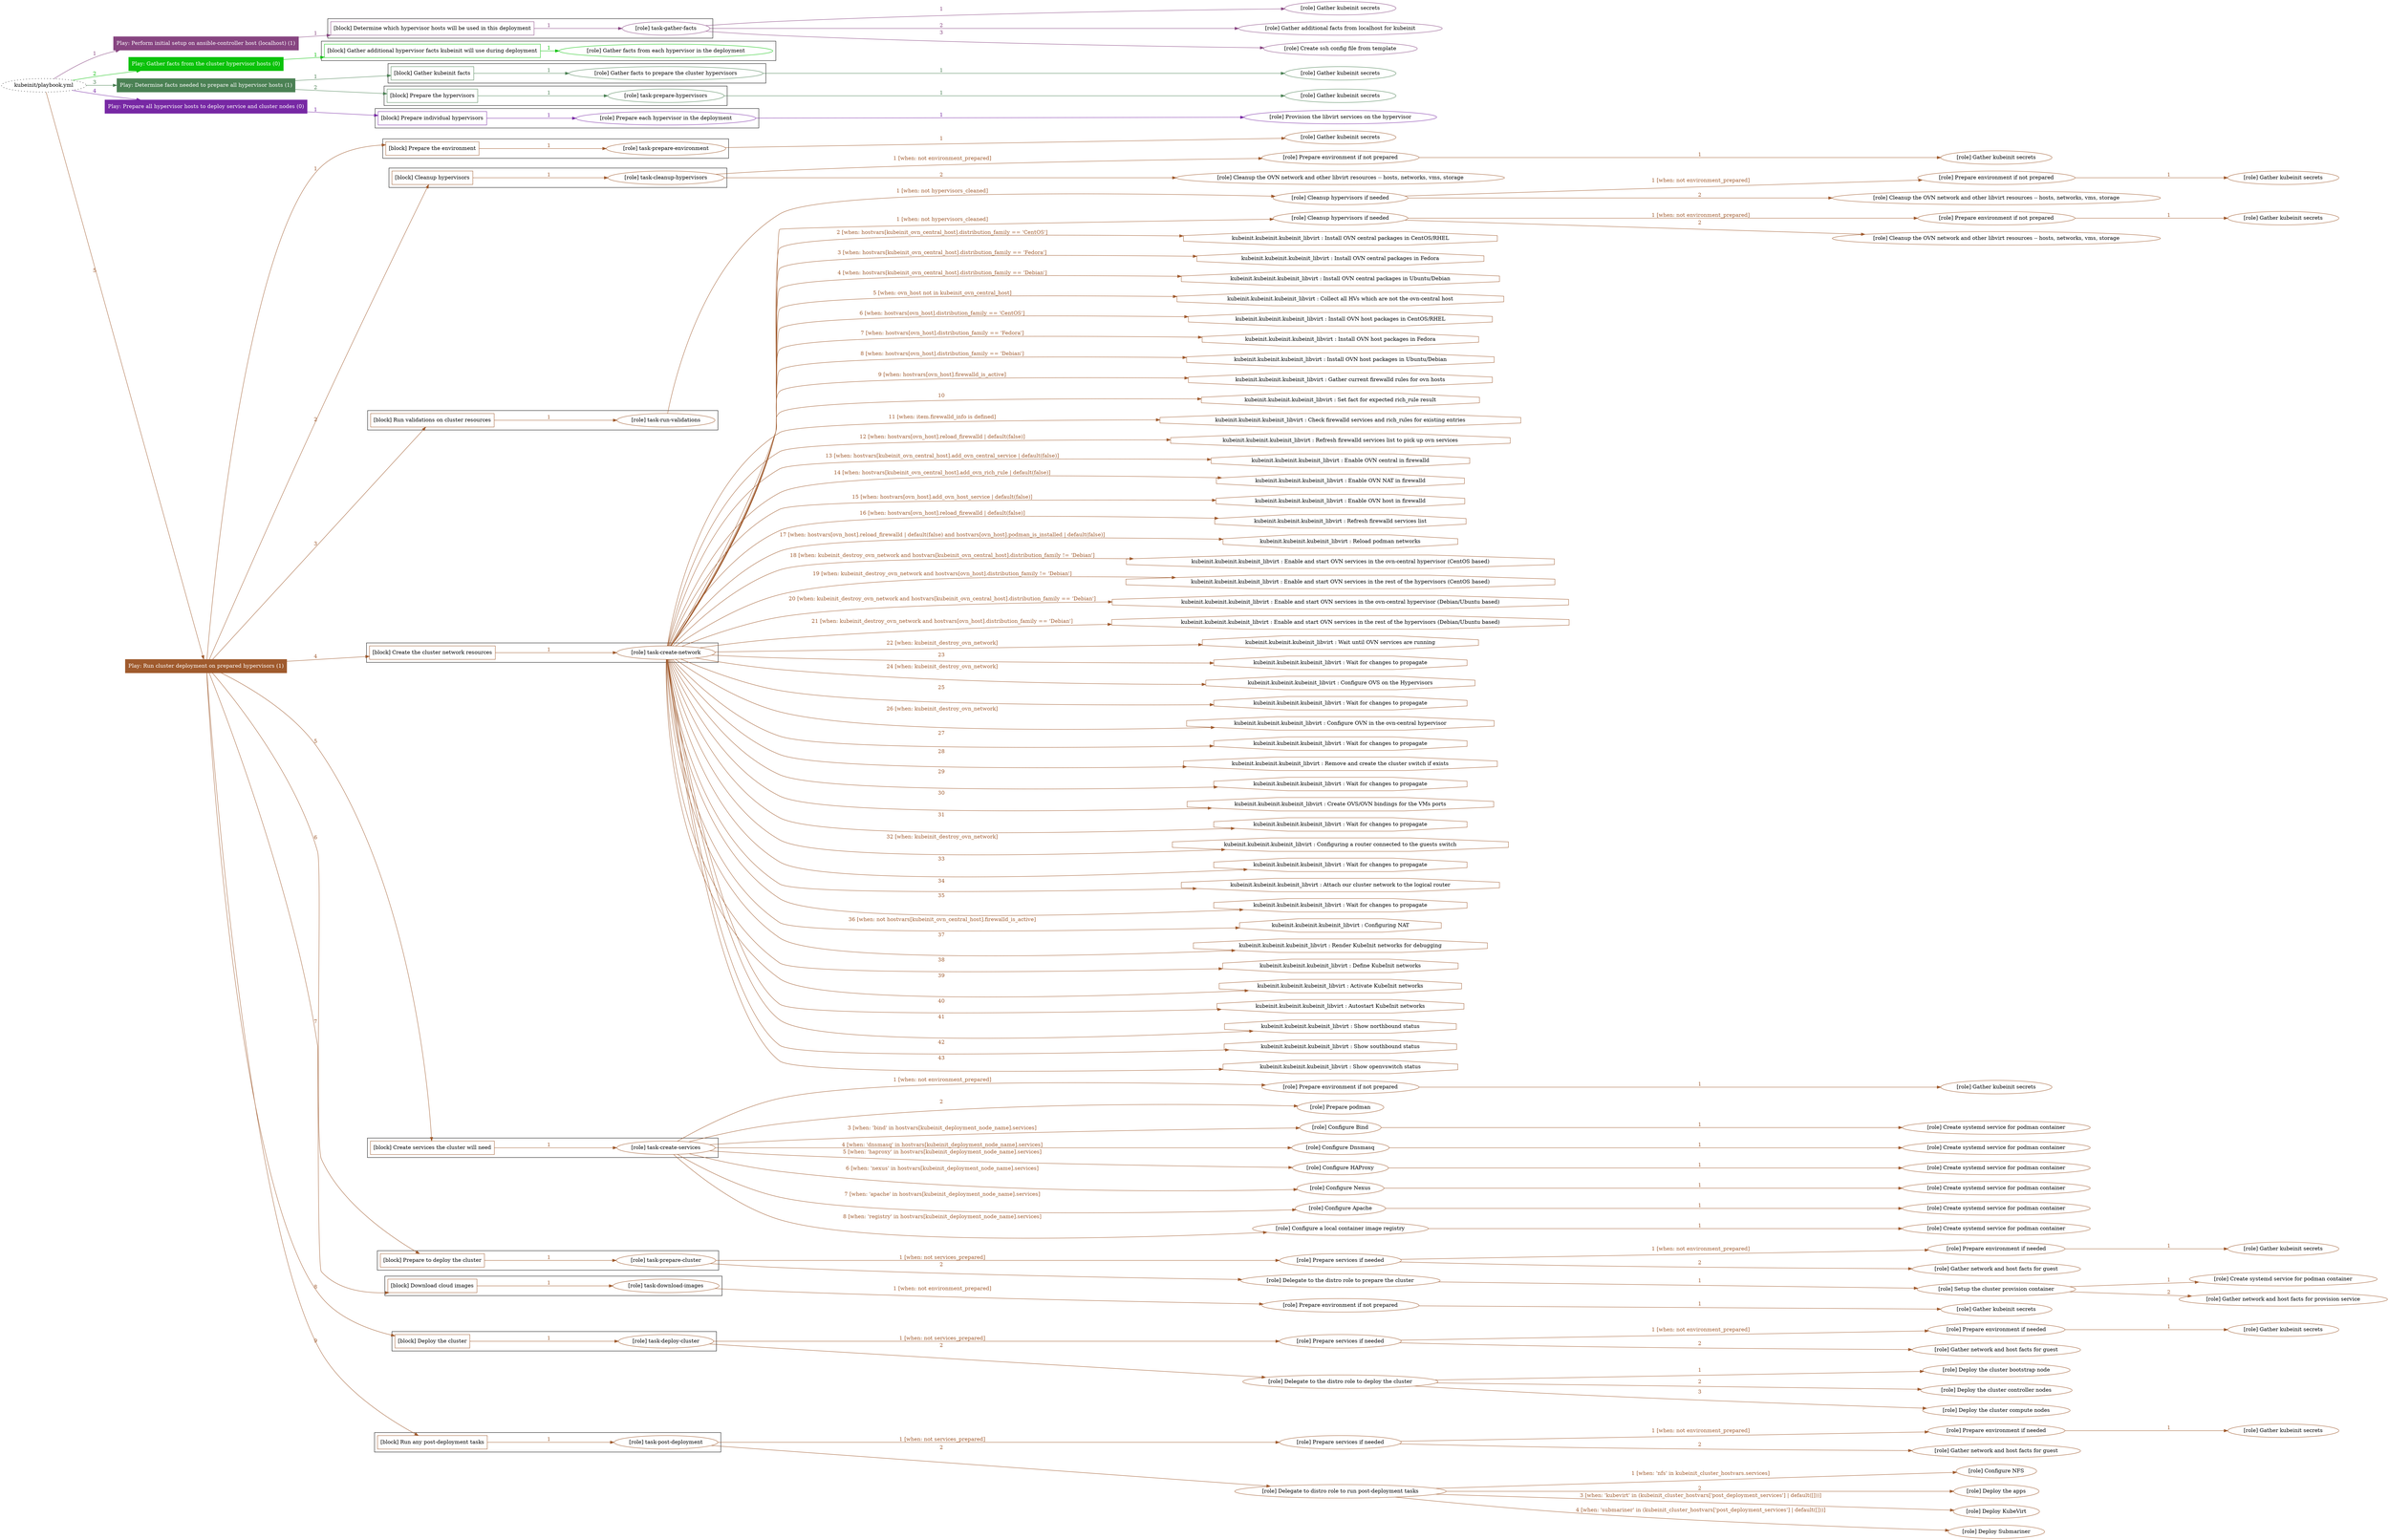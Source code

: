 digraph {
	graph [concentrate=true ordering=in rankdir=LR ratio=fill]
	edge [esep=5 sep=10]
	"kubeinit/playbook.yml" [URL="/home/runner/work/kubeinit/kubeinit/kubeinit/playbook.yml" id=playbook_349cdc1e style=dotted]
	play_c4e5a930 [label="Play: Perform initial setup on ansible-controller host (localhost) (1)" URL="/home/runner/work/kubeinit/kubeinit/kubeinit/playbook.yml" color="#874581" fontcolor="#ffffff" id=play_c4e5a930 shape=box style=filled tooltip=localhost]
	"kubeinit/playbook.yml" -> play_c4e5a930 [label="1 " color="#874581" fontcolor="#874581" id=edge_8c760c82 labeltooltip="1 " tooltip="1 "]
	subgraph "Gather kubeinit secrets" {
		role_6ffd109f [label="[role] Gather kubeinit secrets" URL="/home/runner/.ansible/collections/ansible_collections/kubeinit/kubeinit/roles/kubeinit_prepare/tasks/build_hypervisors_group.yml" color="#874581" id=role_6ffd109f tooltip="Gather kubeinit secrets"]
	}
	subgraph "Gather additional facts from localhost for kubeinit" {
		role_1b586d17 [label="[role] Gather additional facts from localhost for kubeinit" URL="/home/runner/.ansible/collections/ansible_collections/kubeinit/kubeinit/roles/kubeinit_prepare/tasks/build_hypervisors_group.yml" color="#874581" id=role_1b586d17 tooltip="Gather additional facts from localhost for kubeinit"]
	}
	subgraph "Create ssh config file from template" {
		role_614eb183 [label="[role] Create ssh config file from template" URL="/home/runner/.ansible/collections/ansible_collections/kubeinit/kubeinit/roles/kubeinit_prepare/tasks/build_hypervisors_group.yml" color="#874581" id=role_614eb183 tooltip="Create ssh config file from template"]
	}
	subgraph "task-gather-facts" {
		role_befd3e5c [label="[role] task-gather-facts" URL="/home/runner/work/kubeinit/kubeinit/kubeinit/playbook.yml" color="#874581" id=role_befd3e5c tooltip="task-gather-facts"]
		role_befd3e5c -> role_6ffd109f [label="1 " color="#874581" fontcolor="#874581" id=edge_c19575c0 labeltooltip="1 " tooltip="1 "]
		role_befd3e5c -> role_1b586d17 [label="2 " color="#874581" fontcolor="#874581" id=edge_2f4f4f8d labeltooltip="2 " tooltip="2 "]
		role_befd3e5c -> role_614eb183 [label="3 " color="#874581" fontcolor="#874581" id=edge_95eaeefa labeltooltip="3 " tooltip="3 "]
	}
	subgraph "Play: Perform initial setup on ansible-controller host (localhost) (1)" {
		play_c4e5a930 -> block_070da9bf [label=1 color="#874581" fontcolor="#874581" id=edge_fa1a6240 labeltooltip=1 tooltip=1]
		subgraph cluster_block_070da9bf {
			block_070da9bf [label="[block] Determine which hypervisor hosts will be used in this deployment" URL="/home/runner/work/kubeinit/kubeinit/kubeinit/playbook.yml" color="#874581" id=block_070da9bf labeltooltip="Determine which hypervisor hosts will be used in this deployment" shape=box tooltip="Determine which hypervisor hosts will be used in this deployment"]
			block_070da9bf -> role_befd3e5c [label="1 " color="#874581" fontcolor="#874581" id=edge_1ef18369 labeltooltip="1 " tooltip="1 "]
		}
	}
	play_a346b7d7 [label="Play: Gather facts from the cluster hypervisor hosts (0)" URL="/home/runner/work/kubeinit/kubeinit/kubeinit/playbook.yml" color="#0bc20a" fontcolor="#ffffff" id=play_a346b7d7 shape=box style=filled tooltip="Play: Gather facts from the cluster hypervisor hosts (0)"]
	"kubeinit/playbook.yml" -> play_a346b7d7 [label="2 " color="#0bc20a" fontcolor="#0bc20a" id=edge_b453ad9a labeltooltip="2 " tooltip="2 "]
	subgraph "Gather facts from each hypervisor in the deployment" {
		role_64868a33 [label="[role] Gather facts from each hypervisor in the deployment" URL="/home/runner/work/kubeinit/kubeinit/kubeinit/playbook.yml" color="#0bc20a" id=role_64868a33 tooltip="Gather facts from each hypervisor in the deployment"]
	}
	subgraph "Play: Gather facts from the cluster hypervisor hosts (0)" {
		play_a346b7d7 -> block_89ccbccc [label=1 color="#0bc20a" fontcolor="#0bc20a" id=edge_367bfc13 labeltooltip=1 tooltip=1]
		subgraph cluster_block_89ccbccc {
			block_89ccbccc [label="[block] Gather additional hypervisor facts kubeinit will use during deployment" URL="/home/runner/work/kubeinit/kubeinit/kubeinit/playbook.yml" color="#0bc20a" id=block_89ccbccc labeltooltip="Gather additional hypervisor facts kubeinit will use during deployment" shape=box tooltip="Gather additional hypervisor facts kubeinit will use during deployment"]
			block_89ccbccc -> role_64868a33 [label="1 " color="#0bc20a" fontcolor="#0bc20a" id=edge_cea4ad67 labeltooltip="1 " tooltip="1 "]
		}
	}
	play_740b03a1 [label="Play: Determine facts needed to prepare all hypervisor hosts (1)" URL="/home/runner/work/kubeinit/kubeinit/kubeinit/playbook.yml" color="#4b8154" fontcolor="#ffffff" id=play_740b03a1 shape=box style=filled tooltip=localhost]
	"kubeinit/playbook.yml" -> play_740b03a1 [label="3 " color="#4b8154" fontcolor="#4b8154" id=edge_f05278be labeltooltip="3 " tooltip="3 "]
	subgraph "Gather kubeinit secrets" {
		role_806330af [label="[role] Gather kubeinit secrets" URL="/home/runner/.ansible/collections/ansible_collections/kubeinit/kubeinit/roles/kubeinit_prepare/tasks/gather_kubeinit_facts.yml" color="#4b8154" id=role_806330af tooltip="Gather kubeinit secrets"]
	}
	subgraph "Gather facts to prepare the cluster hypervisors" {
		role_4e2da107 [label="[role] Gather facts to prepare the cluster hypervisors" URL="/home/runner/work/kubeinit/kubeinit/kubeinit/playbook.yml" color="#4b8154" id=role_4e2da107 tooltip="Gather facts to prepare the cluster hypervisors"]
		role_4e2da107 -> role_806330af [label="1 " color="#4b8154" fontcolor="#4b8154" id=edge_564df172 labeltooltip="1 " tooltip="1 "]
	}
	subgraph "Gather kubeinit secrets" {
		role_4d09aae4 [label="[role] Gather kubeinit secrets" URL="/home/runner/.ansible/collections/ansible_collections/kubeinit/kubeinit/roles/kubeinit_prepare/tasks/gather_kubeinit_facts.yml" color="#4b8154" id=role_4d09aae4 tooltip="Gather kubeinit secrets"]
	}
	subgraph "task-prepare-hypervisors" {
		role_4e67f0c8 [label="[role] task-prepare-hypervisors" URL="/home/runner/work/kubeinit/kubeinit/kubeinit/playbook.yml" color="#4b8154" id=role_4e67f0c8 tooltip="task-prepare-hypervisors"]
		role_4e67f0c8 -> role_4d09aae4 [label="1 " color="#4b8154" fontcolor="#4b8154" id=edge_d6d1ceca labeltooltip="1 " tooltip="1 "]
	}
	subgraph "Play: Determine facts needed to prepare all hypervisor hosts (1)" {
		play_740b03a1 -> block_b0b993f7 [label=1 color="#4b8154" fontcolor="#4b8154" id=edge_278c2960 labeltooltip=1 tooltip=1]
		subgraph cluster_block_b0b993f7 {
			block_b0b993f7 [label="[block] Gather kubeinit facts" URL="/home/runner/work/kubeinit/kubeinit/kubeinit/playbook.yml" color="#4b8154" id=block_b0b993f7 labeltooltip="Gather kubeinit facts" shape=box tooltip="Gather kubeinit facts"]
			block_b0b993f7 -> role_4e2da107 [label="1 " color="#4b8154" fontcolor="#4b8154" id=edge_c2a79866 labeltooltip="1 " tooltip="1 "]
		}
		play_740b03a1 -> block_e725ba97 [label=2 color="#4b8154" fontcolor="#4b8154" id=edge_628c8902 labeltooltip=2 tooltip=2]
		subgraph cluster_block_e725ba97 {
			block_e725ba97 [label="[block] Prepare the hypervisors" URL="/home/runner/work/kubeinit/kubeinit/kubeinit/playbook.yml" color="#4b8154" id=block_e725ba97 labeltooltip="Prepare the hypervisors" shape=box tooltip="Prepare the hypervisors"]
			block_e725ba97 -> role_4e67f0c8 [label="1 " color="#4b8154" fontcolor="#4b8154" id=edge_356b3ce8 labeltooltip="1 " tooltip="1 "]
		}
	}
	play_dc415d9f [label="Play: Prepare all hypervisor hosts to deploy service and cluster nodes (0)" URL="/home/runner/work/kubeinit/kubeinit/kubeinit/playbook.yml" color="#7728a4" fontcolor="#ffffff" id=play_dc415d9f shape=box style=filled tooltip="Play: Prepare all hypervisor hosts to deploy service and cluster nodes (0)"]
	"kubeinit/playbook.yml" -> play_dc415d9f [label="4 " color="#7728a4" fontcolor="#7728a4" id=edge_cab093a7 labeltooltip="4 " tooltip="4 "]
	subgraph "Provision the libvirt services on the hypervisor" {
		role_8d278445 [label="[role] Provision the libvirt services on the hypervisor" URL="/home/runner/.ansible/collections/ansible_collections/kubeinit/kubeinit/roles/kubeinit_prepare/tasks/prepare_hypervisor.yml" color="#7728a4" id=role_8d278445 tooltip="Provision the libvirt services on the hypervisor"]
	}
	subgraph "Prepare each hypervisor in the deployment" {
		role_fb03bc23 [label="[role] Prepare each hypervisor in the deployment" URL="/home/runner/work/kubeinit/kubeinit/kubeinit/playbook.yml" color="#7728a4" id=role_fb03bc23 tooltip="Prepare each hypervisor in the deployment"]
		role_fb03bc23 -> role_8d278445 [label="1 " color="#7728a4" fontcolor="#7728a4" id=edge_80a02848 labeltooltip="1 " tooltip="1 "]
	}
	subgraph "Play: Prepare all hypervisor hosts to deploy service and cluster nodes (0)" {
		play_dc415d9f -> block_24ffec21 [label=1 color="#7728a4" fontcolor="#7728a4" id=edge_b015e93d labeltooltip=1 tooltip=1]
		subgraph cluster_block_24ffec21 {
			block_24ffec21 [label="[block] Prepare individual hypervisors" URL="/home/runner/work/kubeinit/kubeinit/kubeinit/playbook.yml" color="#7728a4" id=block_24ffec21 labeltooltip="Prepare individual hypervisors" shape=box tooltip="Prepare individual hypervisors"]
			block_24ffec21 -> role_fb03bc23 [label="1 " color="#7728a4" fontcolor="#7728a4" id=edge_d2cec8ea labeltooltip="1 " tooltip="1 "]
		}
	}
	play_69878f0c [label="Play: Run cluster deployment on prepared hypervisors (1)" URL="/home/runner/work/kubeinit/kubeinit/kubeinit/playbook.yml" color="#9f5a2d" fontcolor="#ffffff" id=play_69878f0c shape=box style=filled tooltip=localhost]
	"kubeinit/playbook.yml" -> play_69878f0c [label="5 " color="#9f5a2d" fontcolor="#9f5a2d" id=edge_411c5f71 labeltooltip="5 " tooltip="5 "]
	subgraph "Gather kubeinit secrets" {
		role_342ca2f0 [label="[role] Gather kubeinit secrets" URL="/home/runner/.ansible/collections/ansible_collections/kubeinit/kubeinit/roles/kubeinit_prepare/tasks/gather_kubeinit_facts.yml" color="#9f5a2d" id=role_342ca2f0 tooltip="Gather kubeinit secrets"]
	}
	subgraph "task-prepare-environment" {
		role_c6675248 [label="[role] task-prepare-environment" URL="/home/runner/work/kubeinit/kubeinit/kubeinit/playbook.yml" color="#9f5a2d" id=role_c6675248 tooltip="task-prepare-environment"]
		role_c6675248 -> role_342ca2f0 [label="1 " color="#9f5a2d" fontcolor="#9f5a2d" id=edge_5c18a5cb labeltooltip="1 " tooltip="1 "]
	}
	subgraph "Gather kubeinit secrets" {
		role_acf4cc54 [label="[role] Gather kubeinit secrets" URL="/home/runner/.ansible/collections/ansible_collections/kubeinit/kubeinit/roles/kubeinit_prepare/tasks/gather_kubeinit_facts.yml" color="#9f5a2d" id=role_acf4cc54 tooltip="Gather kubeinit secrets"]
	}
	subgraph "Prepare environment if not prepared" {
		role_c696dcc6 [label="[role] Prepare environment if not prepared" URL="/home/runner/.ansible/collections/ansible_collections/kubeinit/kubeinit/roles/kubeinit_prepare/tasks/cleanup_hypervisors.yml" color="#9f5a2d" id=role_c696dcc6 tooltip="Prepare environment if not prepared"]
		role_c696dcc6 -> role_acf4cc54 [label="1 " color="#9f5a2d" fontcolor="#9f5a2d" id=edge_00817d45 labeltooltip="1 " tooltip="1 "]
	}
	subgraph "Cleanup the OVN network and other libvirt resources -- hosts, networks, vms, storage" {
		role_9e40c355 [label="[role] Cleanup the OVN network and other libvirt resources -- hosts, networks, vms, storage" URL="/home/runner/.ansible/collections/ansible_collections/kubeinit/kubeinit/roles/kubeinit_prepare/tasks/cleanup_hypervisors.yml" color="#9f5a2d" id=role_9e40c355 tooltip="Cleanup the OVN network and other libvirt resources -- hosts, networks, vms, storage"]
	}
	subgraph "task-cleanup-hypervisors" {
		role_c5159c68 [label="[role] task-cleanup-hypervisors" URL="/home/runner/work/kubeinit/kubeinit/kubeinit/playbook.yml" color="#9f5a2d" id=role_c5159c68 tooltip="task-cleanup-hypervisors"]
		role_c5159c68 -> role_c696dcc6 [label="1 [when: not environment_prepared]" color="#9f5a2d" fontcolor="#9f5a2d" id=edge_d7f5ae5a labeltooltip="1 [when: not environment_prepared]" tooltip="1 [when: not environment_prepared]"]
		role_c5159c68 -> role_9e40c355 [label="2 " color="#9f5a2d" fontcolor="#9f5a2d" id=edge_66b763bd labeltooltip="2 " tooltip="2 "]
	}
	subgraph "Gather kubeinit secrets" {
		role_08f8b9f2 [label="[role] Gather kubeinit secrets" URL="/home/runner/.ansible/collections/ansible_collections/kubeinit/kubeinit/roles/kubeinit_prepare/tasks/gather_kubeinit_facts.yml" color="#9f5a2d" id=role_08f8b9f2 tooltip="Gather kubeinit secrets"]
	}
	subgraph "Prepare environment if not prepared" {
		role_b2656fe7 [label="[role] Prepare environment if not prepared" URL="/home/runner/.ansible/collections/ansible_collections/kubeinit/kubeinit/roles/kubeinit_prepare/tasks/cleanup_hypervisors.yml" color="#9f5a2d" id=role_b2656fe7 tooltip="Prepare environment if not prepared"]
		role_b2656fe7 -> role_08f8b9f2 [label="1 " color="#9f5a2d" fontcolor="#9f5a2d" id=edge_ee5f8148 labeltooltip="1 " tooltip="1 "]
	}
	subgraph "Cleanup the OVN network and other libvirt resources -- hosts, networks, vms, storage" {
		role_7a649853 [label="[role] Cleanup the OVN network and other libvirt resources -- hosts, networks, vms, storage" URL="/home/runner/.ansible/collections/ansible_collections/kubeinit/kubeinit/roles/kubeinit_prepare/tasks/cleanup_hypervisors.yml" color="#9f5a2d" id=role_7a649853 tooltip="Cleanup the OVN network and other libvirt resources -- hosts, networks, vms, storage"]
	}
	subgraph "Cleanup hypervisors if needed" {
		role_db60ca96 [label="[role] Cleanup hypervisors if needed" URL="/home/runner/.ansible/collections/ansible_collections/kubeinit/kubeinit/roles/kubeinit_validations/tasks/main.yml" color="#9f5a2d" id=role_db60ca96 tooltip="Cleanup hypervisors if needed"]
		role_db60ca96 -> role_b2656fe7 [label="1 [when: not environment_prepared]" color="#9f5a2d" fontcolor="#9f5a2d" id=edge_b945448b labeltooltip="1 [when: not environment_prepared]" tooltip="1 [when: not environment_prepared]"]
		role_db60ca96 -> role_7a649853 [label="2 " color="#9f5a2d" fontcolor="#9f5a2d" id=edge_5d48f6a1 labeltooltip="2 " tooltip="2 "]
	}
	subgraph "task-run-validations" {
		role_c586d337 [label="[role] task-run-validations" URL="/home/runner/work/kubeinit/kubeinit/kubeinit/playbook.yml" color="#9f5a2d" id=role_c586d337 tooltip="task-run-validations"]
		role_c586d337 -> role_db60ca96 [label="1 [when: not hypervisors_cleaned]" color="#9f5a2d" fontcolor="#9f5a2d" id=edge_115fed2f labeltooltip="1 [when: not hypervisors_cleaned]" tooltip="1 [when: not hypervisors_cleaned]"]
	}
	subgraph "Gather kubeinit secrets" {
		role_b89112c4 [label="[role] Gather kubeinit secrets" URL="/home/runner/.ansible/collections/ansible_collections/kubeinit/kubeinit/roles/kubeinit_prepare/tasks/gather_kubeinit_facts.yml" color="#9f5a2d" id=role_b89112c4 tooltip="Gather kubeinit secrets"]
	}
	subgraph "Prepare environment if not prepared" {
		role_96803cb7 [label="[role] Prepare environment if not prepared" URL="/home/runner/.ansible/collections/ansible_collections/kubeinit/kubeinit/roles/kubeinit_prepare/tasks/cleanup_hypervisors.yml" color="#9f5a2d" id=role_96803cb7 tooltip="Prepare environment if not prepared"]
		role_96803cb7 -> role_b89112c4 [label="1 " color="#9f5a2d" fontcolor="#9f5a2d" id=edge_ededd352 labeltooltip="1 " tooltip="1 "]
	}
	subgraph "Cleanup the OVN network and other libvirt resources -- hosts, networks, vms, storage" {
		role_935570a8 [label="[role] Cleanup the OVN network and other libvirt resources -- hosts, networks, vms, storage" URL="/home/runner/.ansible/collections/ansible_collections/kubeinit/kubeinit/roles/kubeinit_prepare/tasks/cleanup_hypervisors.yml" color="#9f5a2d" id=role_935570a8 tooltip="Cleanup the OVN network and other libvirt resources -- hosts, networks, vms, storage"]
	}
	subgraph "Cleanup hypervisors if needed" {
		role_3a524c68 [label="[role] Cleanup hypervisors if needed" URL="/home/runner/.ansible/collections/ansible_collections/kubeinit/kubeinit/roles/kubeinit_libvirt/tasks/create_network.yml" color="#9f5a2d" id=role_3a524c68 tooltip="Cleanup hypervisors if needed"]
		role_3a524c68 -> role_96803cb7 [label="1 [when: not environment_prepared]" color="#9f5a2d" fontcolor="#9f5a2d" id=edge_4691aaa3 labeltooltip="1 [when: not environment_prepared]" tooltip="1 [when: not environment_prepared]"]
		role_3a524c68 -> role_935570a8 [label="2 " color="#9f5a2d" fontcolor="#9f5a2d" id=edge_87203235 labeltooltip="2 " tooltip="2 "]
	}
	subgraph "task-create-network" {
		role_eba33e67 [label="[role] task-create-network" URL="/home/runner/work/kubeinit/kubeinit/kubeinit/playbook.yml" color="#9f5a2d" id=role_eba33e67 tooltip="task-create-network"]
		role_eba33e67 -> role_3a524c68 [label="1 [when: not hypervisors_cleaned]" color="#9f5a2d" fontcolor="#9f5a2d" id=edge_788178bf labeltooltip="1 [when: not hypervisors_cleaned]" tooltip="1 [when: not hypervisors_cleaned]"]
		task_dd5f6015 [label="kubeinit.kubeinit.kubeinit_libvirt : Install OVN central packages in CentOS/RHEL" URL="/home/runner/.ansible/collections/ansible_collections/kubeinit/kubeinit/roles/kubeinit_libvirt/tasks/create_network.yml" color="#9f5a2d" id=task_dd5f6015 shape=octagon tooltip="kubeinit.kubeinit.kubeinit_libvirt : Install OVN central packages in CentOS/RHEL"]
		role_eba33e67 -> task_dd5f6015 [label="2 [when: hostvars[kubeinit_ovn_central_host].distribution_family == 'CentOS']" color="#9f5a2d" fontcolor="#9f5a2d" id=edge_483a896a labeltooltip="2 [when: hostvars[kubeinit_ovn_central_host].distribution_family == 'CentOS']" tooltip="2 [when: hostvars[kubeinit_ovn_central_host].distribution_family == 'CentOS']"]
		task_5f4769bd [label="kubeinit.kubeinit.kubeinit_libvirt : Install OVN central packages in Fedora" URL="/home/runner/.ansible/collections/ansible_collections/kubeinit/kubeinit/roles/kubeinit_libvirt/tasks/create_network.yml" color="#9f5a2d" id=task_5f4769bd shape=octagon tooltip="kubeinit.kubeinit.kubeinit_libvirt : Install OVN central packages in Fedora"]
		role_eba33e67 -> task_5f4769bd [label="3 [when: hostvars[kubeinit_ovn_central_host].distribution_family == 'Fedora']" color="#9f5a2d" fontcolor="#9f5a2d" id=edge_017bf01d labeltooltip="3 [when: hostvars[kubeinit_ovn_central_host].distribution_family == 'Fedora']" tooltip="3 [when: hostvars[kubeinit_ovn_central_host].distribution_family == 'Fedora']"]
		task_cb116121 [label="kubeinit.kubeinit.kubeinit_libvirt : Install OVN central packages in Ubuntu/Debian" URL="/home/runner/.ansible/collections/ansible_collections/kubeinit/kubeinit/roles/kubeinit_libvirt/tasks/create_network.yml" color="#9f5a2d" id=task_cb116121 shape=octagon tooltip="kubeinit.kubeinit.kubeinit_libvirt : Install OVN central packages in Ubuntu/Debian"]
		role_eba33e67 -> task_cb116121 [label="4 [when: hostvars[kubeinit_ovn_central_host].distribution_family == 'Debian']" color="#9f5a2d" fontcolor="#9f5a2d" id=edge_f956d647 labeltooltip="4 [when: hostvars[kubeinit_ovn_central_host].distribution_family == 'Debian']" tooltip="4 [when: hostvars[kubeinit_ovn_central_host].distribution_family == 'Debian']"]
		task_f7a24206 [label="kubeinit.kubeinit.kubeinit_libvirt : Collect all HVs which are not the ovn-central host" URL="/home/runner/.ansible/collections/ansible_collections/kubeinit/kubeinit/roles/kubeinit_libvirt/tasks/create_network.yml" color="#9f5a2d" id=task_f7a24206 shape=octagon tooltip="kubeinit.kubeinit.kubeinit_libvirt : Collect all HVs which are not the ovn-central host"]
		role_eba33e67 -> task_f7a24206 [label="5 [when: ovn_host not in kubeinit_ovn_central_host]" color="#9f5a2d" fontcolor="#9f5a2d" id=edge_3e6ec327 labeltooltip="5 [when: ovn_host not in kubeinit_ovn_central_host]" tooltip="5 [when: ovn_host not in kubeinit_ovn_central_host]"]
		task_cabed040 [label="kubeinit.kubeinit.kubeinit_libvirt : Install OVN host packages in CentOS/RHEL" URL="/home/runner/.ansible/collections/ansible_collections/kubeinit/kubeinit/roles/kubeinit_libvirt/tasks/create_network.yml" color="#9f5a2d" id=task_cabed040 shape=octagon tooltip="kubeinit.kubeinit.kubeinit_libvirt : Install OVN host packages in CentOS/RHEL"]
		role_eba33e67 -> task_cabed040 [label="6 [when: hostvars[ovn_host].distribution_family == 'CentOS']" color="#9f5a2d" fontcolor="#9f5a2d" id=edge_7b64c5d2 labeltooltip="6 [when: hostvars[ovn_host].distribution_family == 'CentOS']" tooltip="6 [when: hostvars[ovn_host].distribution_family == 'CentOS']"]
		task_94ae3a25 [label="kubeinit.kubeinit.kubeinit_libvirt : Install OVN host packages in Fedora" URL="/home/runner/.ansible/collections/ansible_collections/kubeinit/kubeinit/roles/kubeinit_libvirt/tasks/create_network.yml" color="#9f5a2d" id=task_94ae3a25 shape=octagon tooltip="kubeinit.kubeinit.kubeinit_libvirt : Install OVN host packages in Fedora"]
		role_eba33e67 -> task_94ae3a25 [label="7 [when: hostvars[ovn_host].distribution_family == 'Fedora']" color="#9f5a2d" fontcolor="#9f5a2d" id=edge_43f272aa labeltooltip="7 [when: hostvars[ovn_host].distribution_family == 'Fedora']" tooltip="7 [when: hostvars[ovn_host].distribution_family == 'Fedora']"]
		task_fecd6552 [label="kubeinit.kubeinit.kubeinit_libvirt : Install OVN host packages in Ubuntu/Debian" URL="/home/runner/.ansible/collections/ansible_collections/kubeinit/kubeinit/roles/kubeinit_libvirt/tasks/create_network.yml" color="#9f5a2d" id=task_fecd6552 shape=octagon tooltip="kubeinit.kubeinit.kubeinit_libvirt : Install OVN host packages in Ubuntu/Debian"]
		role_eba33e67 -> task_fecd6552 [label="8 [when: hostvars[ovn_host].distribution_family == 'Debian']" color="#9f5a2d" fontcolor="#9f5a2d" id=edge_5d98cfe6 labeltooltip="8 [when: hostvars[ovn_host].distribution_family == 'Debian']" tooltip="8 [when: hostvars[ovn_host].distribution_family == 'Debian']"]
		task_25b610e2 [label="kubeinit.kubeinit.kubeinit_libvirt : Gather current firewalld rules for ovn hosts" URL="/home/runner/.ansible/collections/ansible_collections/kubeinit/kubeinit/roles/kubeinit_libvirt/tasks/create_network.yml" color="#9f5a2d" id=task_25b610e2 shape=octagon tooltip="kubeinit.kubeinit.kubeinit_libvirt : Gather current firewalld rules for ovn hosts"]
		role_eba33e67 -> task_25b610e2 [label="9 [when: hostvars[ovn_host].firewalld_is_active]" color="#9f5a2d" fontcolor="#9f5a2d" id=edge_4a99c69a labeltooltip="9 [when: hostvars[ovn_host].firewalld_is_active]" tooltip="9 [when: hostvars[ovn_host].firewalld_is_active]"]
		task_2adafbee [label="kubeinit.kubeinit.kubeinit_libvirt : Set fact for expected rich_rule result" URL="/home/runner/.ansible/collections/ansible_collections/kubeinit/kubeinit/roles/kubeinit_libvirt/tasks/create_network.yml" color="#9f5a2d" id=task_2adafbee shape=octagon tooltip="kubeinit.kubeinit.kubeinit_libvirt : Set fact for expected rich_rule result"]
		role_eba33e67 -> task_2adafbee [label="10 " color="#9f5a2d" fontcolor="#9f5a2d" id=edge_27853df2 labeltooltip="10 " tooltip="10 "]
		task_1259a4fe [label="kubeinit.kubeinit.kubeinit_libvirt : Check firewalld services and rich_rules for existing entries" URL="/home/runner/.ansible/collections/ansible_collections/kubeinit/kubeinit/roles/kubeinit_libvirt/tasks/create_network.yml" color="#9f5a2d" id=task_1259a4fe shape=octagon tooltip="kubeinit.kubeinit.kubeinit_libvirt : Check firewalld services and rich_rules for existing entries"]
		role_eba33e67 -> task_1259a4fe [label="11 [when: item.firewalld_info is defined]" color="#9f5a2d" fontcolor="#9f5a2d" id=edge_4e3f720c labeltooltip="11 [when: item.firewalld_info is defined]" tooltip="11 [when: item.firewalld_info is defined]"]
		task_07981045 [label="kubeinit.kubeinit.kubeinit_libvirt : Refresh firewalld services list to pick up ovn services" URL="/home/runner/.ansible/collections/ansible_collections/kubeinit/kubeinit/roles/kubeinit_libvirt/tasks/create_network.yml" color="#9f5a2d" id=task_07981045 shape=octagon tooltip="kubeinit.kubeinit.kubeinit_libvirt : Refresh firewalld services list to pick up ovn services"]
		role_eba33e67 -> task_07981045 [label="12 [when: hostvars[ovn_host].reload_firewalld | default(false)]" color="#9f5a2d" fontcolor="#9f5a2d" id=edge_054252d3 labeltooltip="12 [when: hostvars[ovn_host].reload_firewalld | default(false)]" tooltip="12 [when: hostvars[ovn_host].reload_firewalld | default(false)]"]
		task_ea994410 [label="kubeinit.kubeinit.kubeinit_libvirt : Enable OVN central in firewalld" URL="/home/runner/.ansible/collections/ansible_collections/kubeinit/kubeinit/roles/kubeinit_libvirt/tasks/create_network.yml" color="#9f5a2d" id=task_ea994410 shape=octagon tooltip="kubeinit.kubeinit.kubeinit_libvirt : Enable OVN central in firewalld"]
		role_eba33e67 -> task_ea994410 [label="13 [when: hostvars[kubeinit_ovn_central_host].add_ovn_central_service | default(false)]" color="#9f5a2d" fontcolor="#9f5a2d" id=edge_47e8ad34 labeltooltip="13 [when: hostvars[kubeinit_ovn_central_host].add_ovn_central_service | default(false)]" tooltip="13 [when: hostvars[kubeinit_ovn_central_host].add_ovn_central_service | default(false)]"]
		task_fce7064b [label="kubeinit.kubeinit.kubeinit_libvirt : Enable OVN NAT in firewalld" URL="/home/runner/.ansible/collections/ansible_collections/kubeinit/kubeinit/roles/kubeinit_libvirt/tasks/create_network.yml" color="#9f5a2d" id=task_fce7064b shape=octagon tooltip="kubeinit.kubeinit.kubeinit_libvirt : Enable OVN NAT in firewalld"]
		role_eba33e67 -> task_fce7064b [label="14 [when: hostvars[kubeinit_ovn_central_host].add_ovn_rich_rule | default(false)]" color="#9f5a2d" fontcolor="#9f5a2d" id=edge_42be903f labeltooltip="14 [when: hostvars[kubeinit_ovn_central_host].add_ovn_rich_rule | default(false)]" tooltip="14 [when: hostvars[kubeinit_ovn_central_host].add_ovn_rich_rule | default(false)]"]
		task_d026e9cc [label="kubeinit.kubeinit.kubeinit_libvirt : Enable OVN host in firewalld" URL="/home/runner/.ansible/collections/ansible_collections/kubeinit/kubeinit/roles/kubeinit_libvirt/tasks/create_network.yml" color="#9f5a2d" id=task_d026e9cc shape=octagon tooltip="kubeinit.kubeinit.kubeinit_libvirt : Enable OVN host in firewalld"]
		role_eba33e67 -> task_d026e9cc [label="15 [when: hostvars[ovn_host].add_ovn_host_service | default(false)]" color="#9f5a2d" fontcolor="#9f5a2d" id=edge_8da85a12 labeltooltip="15 [when: hostvars[ovn_host].add_ovn_host_service | default(false)]" tooltip="15 [when: hostvars[ovn_host].add_ovn_host_service | default(false)]"]
		task_3db0c8e3 [label="kubeinit.kubeinit.kubeinit_libvirt : Refresh firewalld services list" URL="/home/runner/.ansible/collections/ansible_collections/kubeinit/kubeinit/roles/kubeinit_libvirt/tasks/create_network.yml" color="#9f5a2d" id=task_3db0c8e3 shape=octagon tooltip="kubeinit.kubeinit.kubeinit_libvirt : Refresh firewalld services list"]
		role_eba33e67 -> task_3db0c8e3 [label="16 [when: hostvars[ovn_host].reload_firewalld | default(false)]" color="#9f5a2d" fontcolor="#9f5a2d" id=edge_1ad4e6cc labeltooltip="16 [when: hostvars[ovn_host].reload_firewalld | default(false)]" tooltip="16 [when: hostvars[ovn_host].reload_firewalld | default(false)]"]
		task_d397a8c5 [label="kubeinit.kubeinit.kubeinit_libvirt : Reload podman networks" URL="/home/runner/.ansible/collections/ansible_collections/kubeinit/kubeinit/roles/kubeinit_libvirt/tasks/create_network.yml" color="#9f5a2d" id=task_d397a8c5 shape=octagon tooltip="kubeinit.kubeinit.kubeinit_libvirt : Reload podman networks"]
		role_eba33e67 -> task_d397a8c5 [label="17 [when: hostvars[ovn_host].reload_firewalld | default(false) and hostvars[ovn_host].podman_is_installed | default(false)]" color="#9f5a2d" fontcolor="#9f5a2d" id=edge_0aaf29f1 labeltooltip="17 [when: hostvars[ovn_host].reload_firewalld | default(false) and hostvars[ovn_host].podman_is_installed | default(false)]" tooltip="17 [when: hostvars[ovn_host].reload_firewalld | default(false) and hostvars[ovn_host].podman_is_installed | default(false)]"]
		task_b6907305 [label="kubeinit.kubeinit.kubeinit_libvirt : Enable and start OVN services in the ovn-central hypervisor (CentOS based)" URL="/home/runner/.ansible/collections/ansible_collections/kubeinit/kubeinit/roles/kubeinit_libvirt/tasks/create_network.yml" color="#9f5a2d" id=task_b6907305 shape=octagon tooltip="kubeinit.kubeinit.kubeinit_libvirt : Enable and start OVN services in the ovn-central hypervisor (CentOS based)"]
		role_eba33e67 -> task_b6907305 [label="18 [when: kubeinit_destroy_ovn_network and hostvars[kubeinit_ovn_central_host].distribution_family != 'Debian']" color="#9f5a2d" fontcolor="#9f5a2d" id=edge_96798c15 labeltooltip="18 [when: kubeinit_destroy_ovn_network and hostvars[kubeinit_ovn_central_host].distribution_family != 'Debian']" tooltip="18 [when: kubeinit_destroy_ovn_network and hostvars[kubeinit_ovn_central_host].distribution_family != 'Debian']"]
		task_334517e6 [label="kubeinit.kubeinit.kubeinit_libvirt : Enable and start OVN services in the rest of the hypervisors (CentOS based)" URL="/home/runner/.ansible/collections/ansible_collections/kubeinit/kubeinit/roles/kubeinit_libvirt/tasks/create_network.yml" color="#9f5a2d" id=task_334517e6 shape=octagon tooltip="kubeinit.kubeinit.kubeinit_libvirt : Enable and start OVN services in the rest of the hypervisors (CentOS based)"]
		role_eba33e67 -> task_334517e6 [label="19 [when: kubeinit_destroy_ovn_network and hostvars[ovn_host].distribution_family != 'Debian']" color="#9f5a2d" fontcolor="#9f5a2d" id=edge_62e267b4 labeltooltip="19 [when: kubeinit_destroy_ovn_network and hostvars[ovn_host].distribution_family != 'Debian']" tooltip="19 [when: kubeinit_destroy_ovn_network and hostvars[ovn_host].distribution_family != 'Debian']"]
		task_6c2034fb [label="kubeinit.kubeinit.kubeinit_libvirt : Enable and start OVN services in the ovn-central hypervisor (Debian/Ubuntu based)" URL="/home/runner/.ansible/collections/ansible_collections/kubeinit/kubeinit/roles/kubeinit_libvirt/tasks/create_network.yml" color="#9f5a2d" id=task_6c2034fb shape=octagon tooltip="kubeinit.kubeinit.kubeinit_libvirt : Enable and start OVN services in the ovn-central hypervisor (Debian/Ubuntu based)"]
		role_eba33e67 -> task_6c2034fb [label="20 [when: kubeinit_destroy_ovn_network and hostvars[kubeinit_ovn_central_host].distribution_family == 'Debian']" color="#9f5a2d" fontcolor="#9f5a2d" id=edge_9a26d37c labeltooltip="20 [when: kubeinit_destroy_ovn_network and hostvars[kubeinit_ovn_central_host].distribution_family == 'Debian']" tooltip="20 [when: kubeinit_destroy_ovn_network and hostvars[kubeinit_ovn_central_host].distribution_family == 'Debian']"]
		task_11c186de [label="kubeinit.kubeinit.kubeinit_libvirt : Enable and start OVN services in the rest of the hypervisors (Debian/Ubuntu based)" URL="/home/runner/.ansible/collections/ansible_collections/kubeinit/kubeinit/roles/kubeinit_libvirt/tasks/create_network.yml" color="#9f5a2d" id=task_11c186de shape=octagon tooltip="kubeinit.kubeinit.kubeinit_libvirt : Enable and start OVN services in the rest of the hypervisors (Debian/Ubuntu based)"]
		role_eba33e67 -> task_11c186de [label="21 [when: kubeinit_destroy_ovn_network and hostvars[ovn_host].distribution_family == 'Debian']" color="#9f5a2d" fontcolor="#9f5a2d" id=edge_04014e5c labeltooltip="21 [when: kubeinit_destroy_ovn_network and hostvars[ovn_host].distribution_family == 'Debian']" tooltip="21 [when: kubeinit_destroy_ovn_network and hostvars[ovn_host].distribution_family == 'Debian']"]
		task_993be2c2 [label="kubeinit.kubeinit.kubeinit_libvirt : Wait until OVN services are running" URL="/home/runner/.ansible/collections/ansible_collections/kubeinit/kubeinit/roles/kubeinit_libvirt/tasks/create_network.yml" color="#9f5a2d" id=task_993be2c2 shape=octagon tooltip="kubeinit.kubeinit.kubeinit_libvirt : Wait until OVN services are running"]
		role_eba33e67 -> task_993be2c2 [label="22 [when: kubeinit_destroy_ovn_network]" color="#9f5a2d" fontcolor="#9f5a2d" id=edge_8f791be5 labeltooltip="22 [when: kubeinit_destroy_ovn_network]" tooltip="22 [when: kubeinit_destroy_ovn_network]"]
		task_676f4281 [label="kubeinit.kubeinit.kubeinit_libvirt : Wait for changes to propagate" URL="/home/runner/.ansible/collections/ansible_collections/kubeinit/kubeinit/roles/kubeinit_libvirt/tasks/create_network.yml" color="#9f5a2d" id=task_676f4281 shape=octagon tooltip="kubeinit.kubeinit.kubeinit_libvirt : Wait for changes to propagate"]
		role_eba33e67 -> task_676f4281 [label="23 " color="#9f5a2d" fontcolor="#9f5a2d" id=edge_2fd42a9a labeltooltip="23 " tooltip="23 "]
		task_b99271a2 [label="kubeinit.kubeinit.kubeinit_libvirt : Configure OVS on the Hypervisors" URL="/home/runner/.ansible/collections/ansible_collections/kubeinit/kubeinit/roles/kubeinit_libvirt/tasks/create_network.yml" color="#9f5a2d" id=task_b99271a2 shape=octagon tooltip="kubeinit.kubeinit.kubeinit_libvirt : Configure OVS on the Hypervisors"]
		role_eba33e67 -> task_b99271a2 [label="24 [when: kubeinit_destroy_ovn_network]" color="#9f5a2d" fontcolor="#9f5a2d" id=edge_3f86b7d5 labeltooltip="24 [when: kubeinit_destroy_ovn_network]" tooltip="24 [when: kubeinit_destroy_ovn_network]"]
		task_8d1afdc3 [label="kubeinit.kubeinit.kubeinit_libvirt : Wait for changes to propagate" URL="/home/runner/.ansible/collections/ansible_collections/kubeinit/kubeinit/roles/kubeinit_libvirt/tasks/create_network.yml" color="#9f5a2d" id=task_8d1afdc3 shape=octagon tooltip="kubeinit.kubeinit.kubeinit_libvirt : Wait for changes to propagate"]
		role_eba33e67 -> task_8d1afdc3 [label="25 " color="#9f5a2d" fontcolor="#9f5a2d" id=edge_5dd26570 labeltooltip="25 " tooltip="25 "]
		task_a35082a1 [label="kubeinit.kubeinit.kubeinit_libvirt : Configure OVN in the ovn-central hypervisor" URL="/home/runner/.ansible/collections/ansible_collections/kubeinit/kubeinit/roles/kubeinit_libvirt/tasks/create_network.yml" color="#9f5a2d" id=task_a35082a1 shape=octagon tooltip="kubeinit.kubeinit.kubeinit_libvirt : Configure OVN in the ovn-central hypervisor"]
		role_eba33e67 -> task_a35082a1 [label="26 [when: kubeinit_destroy_ovn_network]" color="#9f5a2d" fontcolor="#9f5a2d" id=edge_b1046db0 labeltooltip="26 [when: kubeinit_destroy_ovn_network]" tooltip="26 [when: kubeinit_destroy_ovn_network]"]
		task_e803966a [label="kubeinit.kubeinit.kubeinit_libvirt : Wait for changes to propagate" URL="/home/runner/.ansible/collections/ansible_collections/kubeinit/kubeinit/roles/kubeinit_libvirt/tasks/create_network.yml" color="#9f5a2d" id=task_e803966a shape=octagon tooltip="kubeinit.kubeinit.kubeinit_libvirt : Wait for changes to propagate"]
		role_eba33e67 -> task_e803966a [label="27 " color="#9f5a2d" fontcolor="#9f5a2d" id=edge_90b85455 labeltooltip="27 " tooltip="27 "]
		task_57ed11e6 [label="kubeinit.kubeinit.kubeinit_libvirt : Remove and create the cluster switch if exists" URL="/home/runner/.ansible/collections/ansible_collections/kubeinit/kubeinit/roles/kubeinit_libvirt/tasks/create_network.yml" color="#9f5a2d" id=task_57ed11e6 shape=octagon tooltip="kubeinit.kubeinit.kubeinit_libvirt : Remove and create the cluster switch if exists"]
		role_eba33e67 -> task_57ed11e6 [label="28 " color="#9f5a2d" fontcolor="#9f5a2d" id=edge_15915936 labeltooltip="28 " tooltip="28 "]
		task_d8dc9169 [label="kubeinit.kubeinit.kubeinit_libvirt : Wait for changes to propagate" URL="/home/runner/.ansible/collections/ansible_collections/kubeinit/kubeinit/roles/kubeinit_libvirt/tasks/create_network.yml" color="#9f5a2d" id=task_d8dc9169 shape=octagon tooltip="kubeinit.kubeinit.kubeinit_libvirt : Wait for changes to propagate"]
		role_eba33e67 -> task_d8dc9169 [label="29 " color="#9f5a2d" fontcolor="#9f5a2d" id=edge_c8e7c9ee labeltooltip="29 " tooltip="29 "]
		task_4df41842 [label="kubeinit.kubeinit.kubeinit_libvirt : Create OVS/OVN bindings for the VMs ports" URL="/home/runner/.ansible/collections/ansible_collections/kubeinit/kubeinit/roles/kubeinit_libvirt/tasks/create_network.yml" color="#9f5a2d" id=task_4df41842 shape=octagon tooltip="kubeinit.kubeinit.kubeinit_libvirt : Create OVS/OVN bindings for the VMs ports"]
		role_eba33e67 -> task_4df41842 [label="30 " color="#9f5a2d" fontcolor="#9f5a2d" id=edge_79049ff3 labeltooltip="30 " tooltip="30 "]
		task_2b6e870a [label="kubeinit.kubeinit.kubeinit_libvirt : Wait for changes to propagate" URL="/home/runner/.ansible/collections/ansible_collections/kubeinit/kubeinit/roles/kubeinit_libvirt/tasks/create_network.yml" color="#9f5a2d" id=task_2b6e870a shape=octagon tooltip="kubeinit.kubeinit.kubeinit_libvirt : Wait for changes to propagate"]
		role_eba33e67 -> task_2b6e870a [label="31 " color="#9f5a2d" fontcolor="#9f5a2d" id=edge_34159fa8 labeltooltip="31 " tooltip="31 "]
		task_94e114c4 [label="kubeinit.kubeinit.kubeinit_libvirt : Configuring a router connected to the guests switch" URL="/home/runner/.ansible/collections/ansible_collections/kubeinit/kubeinit/roles/kubeinit_libvirt/tasks/create_network.yml" color="#9f5a2d" id=task_94e114c4 shape=octagon tooltip="kubeinit.kubeinit.kubeinit_libvirt : Configuring a router connected to the guests switch"]
		role_eba33e67 -> task_94e114c4 [label="32 [when: kubeinit_destroy_ovn_network]" color="#9f5a2d" fontcolor="#9f5a2d" id=edge_bd31822f labeltooltip="32 [when: kubeinit_destroy_ovn_network]" tooltip="32 [when: kubeinit_destroy_ovn_network]"]
		task_e8111f7f [label="kubeinit.kubeinit.kubeinit_libvirt : Wait for changes to propagate" URL="/home/runner/.ansible/collections/ansible_collections/kubeinit/kubeinit/roles/kubeinit_libvirt/tasks/create_network.yml" color="#9f5a2d" id=task_e8111f7f shape=octagon tooltip="kubeinit.kubeinit.kubeinit_libvirt : Wait for changes to propagate"]
		role_eba33e67 -> task_e8111f7f [label="33 " color="#9f5a2d" fontcolor="#9f5a2d" id=edge_d3d2471d labeltooltip="33 " tooltip="33 "]
		task_c6724dc5 [label="kubeinit.kubeinit.kubeinit_libvirt : Attach our cluster network to the logical router" URL="/home/runner/.ansible/collections/ansible_collections/kubeinit/kubeinit/roles/kubeinit_libvirt/tasks/create_network.yml" color="#9f5a2d" id=task_c6724dc5 shape=octagon tooltip="kubeinit.kubeinit.kubeinit_libvirt : Attach our cluster network to the logical router"]
		role_eba33e67 -> task_c6724dc5 [label="34 " color="#9f5a2d" fontcolor="#9f5a2d" id=edge_e488a483 labeltooltip="34 " tooltip="34 "]
		task_845b1b9f [label="kubeinit.kubeinit.kubeinit_libvirt : Wait for changes to propagate" URL="/home/runner/.ansible/collections/ansible_collections/kubeinit/kubeinit/roles/kubeinit_libvirt/tasks/create_network.yml" color="#9f5a2d" id=task_845b1b9f shape=octagon tooltip="kubeinit.kubeinit.kubeinit_libvirt : Wait for changes to propagate"]
		role_eba33e67 -> task_845b1b9f [label="35 " color="#9f5a2d" fontcolor="#9f5a2d" id=edge_b90154ac labeltooltip="35 " tooltip="35 "]
		task_f56b3d39 [label="kubeinit.kubeinit.kubeinit_libvirt : Configuring NAT" URL="/home/runner/.ansible/collections/ansible_collections/kubeinit/kubeinit/roles/kubeinit_libvirt/tasks/create_network.yml" color="#9f5a2d" id=task_f56b3d39 shape=octagon tooltip="kubeinit.kubeinit.kubeinit_libvirt : Configuring NAT"]
		role_eba33e67 -> task_f56b3d39 [label="36 [when: not hostvars[kubeinit_ovn_central_host].firewalld_is_active]" color="#9f5a2d" fontcolor="#9f5a2d" id=edge_f52c096a labeltooltip="36 [when: not hostvars[kubeinit_ovn_central_host].firewalld_is_active]" tooltip="36 [when: not hostvars[kubeinit_ovn_central_host].firewalld_is_active]"]
		task_58928f66 [label="kubeinit.kubeinit.kubeinit_libvirt : Render KubeInit networks for debugging" URL="/home/runner/.ansible/collections/ansible_collections/kubeinit/kubeinit/roles/kubeinit_libvirt/tasks/create_network.yml" color="#9f5a2d" id=task_58928f66 shape=octagon tooltip="kubeinit.kubeinit.kubeinit_libvirt : Render KubeInit networks for debugging"]
		role_eba33e67 -> task_58928f66 [label="37 " color="#9f5a2d" fontcolor="#9f5a2d" id=edge_56a36ca0 labeltooltip="37 " tooltip="37 "]
		task_98f88c11 [label="kubeinit.kubeinit.kubeinit_libvirt : Define KubeInit networks" URL="/home/runner/.ansible/collections/ansible_collections/kubeinit/kubeinit/roles/kubeinit_libvirt/tasks/create_network.yml" color="#9f5a2d" id=task_98f88c11 shape=octagon tooltip="kubeinit.kubeinit.kubeinit_libvirt : Define KubeInit networks"]
		role_eba33e67 -> task_98f88c11 [label="38 " color="#9f5a2d" fontcolor="#9f5a2d" id=edge_22b48bf9 labeltooltip="38 " tooltip="38 "]
		task_ba431228 [label="kubeinit.kubeinit.kubeinit_libvirt : Activate KubeInit networks" URL="/home/runner/.ansible/collections/ansible_collections/kubeinit/kubeinit/roles/kubeinit_libvirt/tasks/create_network.yml" color="#9f5a2d" id=task_ba431228 shape=octagon tooltip="kubeinit.kubeinit.kubeinit_libvirt : Activate KubeInit networks"]
		role_eba33e67 -> task_ba431228 [label="39 " color="#9f5a2d" fontcolor="#9f5a2d" id=edge_55229c4b labeltooltip="39 " tooltip="39 "]
		task_4da718b9 [label="kubeinit.kubeinit.kubeinit_libvirt : Autostart KubeInit networks" URL="/home/runner/.ansible/collections/ansible_collections/kubeinit/kubeinit/roles/kubeinit_libvirt/tasks/create_network.yml" color="#9f5a2d" id=task_4da718b9 shape=octagon tooltip="kubeinit.kubeinit.kubeinit_libvirt : Autostart KubeInit networks"]
		role_eba33e67 -> task_4da718b9 [label="40 " color="#9f5a2d" fontcolor="#9f5a2d" id=edge_2b464117 labeltooltip="40 " tooltip="40 "]
		task_f2ce54a4 [label="kubeinit.kubeinit.kubeinit_libvirt : Show northbound status" URL="/home/runner/.ansible/collections/ansible_collections/kubeinit/kubeinit/roles/kubeinit_libvirt/tasks/create_network.yml" color="#9f5a2d" id=task_f2ce54a4 shape=octagon tooltip="kubeinit.kubeinit.kubeinit_libvirt : Show northbound status"]
		role_eba33e67 -> task_f2ce54a4 [label="41 " color="#9f5a2d" fontcolor="#9f5a2d" id=edge_40a1cf90 labeltooltip="41 " tooltip="41 "]
		task_83cc0303 [label="kubeinit.kubeinit.kubeinit_libvirt : Show southbound status" URL="/home/runner/.ansible/collections/ansible_collections/kubeinit/kubeinit/roles/kubeinit_libvirt/tasks/create_network.yml" color="#9f5a2d" id=task_83cc0303 shape=octagon tooltip="kubeinit.kubeinit.kubeinit_libvirt : Show southbound status"]
		role_eba33e67 -> task_83cc0303 [label="42 " color="#9f5a2d" fontcolor="#9f5a2d" id=edge_87dc5dc7 labeltooltip="42 " tooltip="42 "]
		task_c9dcff02 [label="kubeinit.kubeinit.kubeinit_libvirt : Show openvswitch status" URL="/home/runner/.ansible/collections/ansible_collections/kubeinit/kubeinit/roles/kubeinit_libvirt/tasks/create_network.yml" color="#9f5a2d" id=task_c9dcff02 shape=octagon tooltip="kubeinit.kubeinit.kubeinit_libvirt : Show openvswitch status"]
		role_eba33e67 -> task_c9dcff02 [label="43 " color="#9f5a2d" fontcolor="#9f5a2d" id=edge_fc43ffec labeltooltip="43 " tooltip="43 "]
	}
	subgraph "Gather kubeinit secrets" {
		role_a673dfc3 [label="[role] Gather kubeinit secrets" URL="/home/runner/.ansible/collections/ansible_collections/kubeinit/kubeinit/roles/kubeinit_prepare/tasks/gather_kubeinit_facts.yml" color="#9f5a2d" id=role_a673dfc3 tooltip="Gather kubeinit secrets"]
	}
	subgraph "Prepare environment if not prepared" {
		role_b60bb6f6 [label="[role] Prepare environment if not prepared" URL="/home/runner/.ansible/collections/ansible_collections/kubeinit/kubeinit/roles/kubeinit_services/tasks/main.yml" color="#9f5a2d" id=role_b60bb6f6 tooltip="Prepare environment if not prepared"]
		role_b60bb6f6 -> role_a673dfc3 [label="1 " color="#9f5a2d" fontcolor="#9f5a2d" id=edge_99508d5d labeltooltip="1 " tooltip="1 "]
	}
	subgraph "Prepare podman" {
		role_e10a7ef8 [label="[role] Prepare podman" URL="/home/runner/.ansible/collections/ansible_collections/kubeinit/kubeinit/roles/kubeinit_services/tasks/00_create_service_pod.yml" color="#9f5a2d" id=role_e10a7ef8 tooltip="Prepare podman"]
	}
	subgraph "Create systemd service for podman container" {
		role_80c01b01 [label="[role] Create systemd service for podman container" URL="/home/runner/.ansible/collections/ansible_collections/kubeinit/kubeinit/roles/kubeinit_bind/tasks/main.yml" color="#9f5a2d" id=role_80c01b01 tooltip="Create systemd service for podman container"]
	}
	subgraph "Configure Bind" {
		role_9473ad64 [label="[role] Configure Bind" URL="/home/runner/.ansible/collections/ansible_collections/kubeinit/kubeinit/roles/kubeinit_services/tasks/start_services_containers.yml" color="#9f5a2d" id=role_9473ad64 tooltip="Configure Bind"]
		role_9473ad64 -> role_80c01b01 [label="1 " color="#9f5a2d" fontcolor="#9f5a2d" id=edge_eeebb0be labeltooltip="1 " tooltip="1 "]
	}
	subgraph "Create systemd service for podman container" {
		role_3143b9dd [label="[role] Create systemd service for podman container" URL="/home/runner/.ansible/collections/ansible_collections/kubeinit/kubeinit/roles/kubeinit_dnsmasq/tasks/main.yml" color="#9f5a2d" id=role_3143b9dd tooltip="Create systemd service for podman container"]
	}
	subgraph "Configure Dnsmasq" {
		role_aeca1fc6 [label="[role] Configure Dnsmasq" URL="/home/runner/.ansible/collections/ansible_collections/kubeinit/kubeinit/roles/kubeinit_services/tasks/start_services_containers.yml" color="#9f5a2d" id=role_aeca1fc6 tooltip="Configure Dnsmasq"]
		role_aeca1fc6 -> role_3143b9dd [label="1 " color="#9f5a2d" fontcolor="#9f5a2d" id=edge_1795bcdd labeltooltip="1 " tooltip="1 "]
	}
	subgraph "Create systemd service for podman container" {
		role_2d00c27d [label="[role] Create systemd service for podman container" URL="/home/runner/.ansible/collections/ansible_collections/kubeinit/kubeinit/roles/kubeinit_haproxy/tasks/main.yml" color="#9f5a2d" id=role_2d00c27d tooltip="Create systemd service for podman container"]
	}
	subgraph "Configure HAProxy" {
		role_29d57522 [label="[role] Configure HAProxy" URL="/home/runner/.ansible/collections/ansible_collections/kubeinit/kubeinit/roles/kubeinit_services/tasks/start_services_containers.yml" color="#9f5a2d" id=role_29d57522 tooltip="Configure HAProxy"]
		role_29d57522 -> role_2d00c27d [label="1 " color="#9f5a2d" fontcolor="#9f5a2d" id=edge_b1e7ae0d labeltooltip="1 " tooltip="1 "]
	}
	subgraph "Create systemd service for podman container" {
		role_538c2af7 [label="[role] Create systemd service for podman container" URL="/home/runner/.ansible/collections/ansible_collections/kubeinit/kubeinit/roles/kubeinit_nexus/tasks/main.yml" color="#9f5a2d" id=role_538c2af7 tooltip="Create systemd service for podman container"]
	}
	subgraph "Configure Nexus" {
		role_c1bef60c [label="[role] Configure Nexus" URL="/home/runner/.ansible/collections/ansible_collections/kubeinit/kubeinit/roles/kubeinit_services/tasks/start_services_containers.yml" color="#9f5a2d" id=role_c1bef60c tooltip="Configure Nexus"]
		role_c1bef60c -> role_538c2af7 [label="1 " color="#9f5a2d" fontcolor="#9f5a2d" id=edge_2c80480c labeltooltip="1 " tooltip="1 "]
	}
	subgraph "Create systemd service for podman container" {
		role_d41d1273 [label="[role] Create systemd service for podman container" URL="/home/runner/.ansible/collections/ansible_collections/kubeinit/kubeinit/roles/kubeinit_apache/tasks/main.yml" color="#9f5a2d" id=role_d41d1273 tooltip="Create systemd service for podman container"]
	}
	subgraph "Configure Apache" {
		role_2dd04470 [label="[role] Configure Apache" URL="/home/runner/.ansible/collections/ansible_collections/kubeinit/kubeinit/roles/kubeinit_services/tasks/start_services_containers.yml" color="#9f5a2d" id=role_2dd04470 tooltip="Configure Apache"]
		role_2dd04470 -> role_d41d1273 [label="1 " color="#9f5a2d" fontcolor="#9f5a2d" id=edge_e5b60557 labeltooltip="1 " tooltip="1 "]
	}
	subgraph "Create systemd service for podman container" {
		role_373de323 [label="[role] Create systemd service for podman container" URL="/home/runner/.ansible/collections/ansible_collections/kubeinit/kubeinit/roles/kubeinit_registry/tasks/main.yml" color="#9f5a2d" id=role_373de323 tooltip="Create systemd service for podman container"]
	}
	subgraph "Configure a local container image registry" {
		role_51ffc6b6 [label="[role] Configure a local container image registry" URL="/home/runner/.ansible/collections/ansible_collections/kubeinit/kubeinit/roles/kubeinit_services/tasks/start_services_containers.yml" color="#9f5a2d" id=role_51ffc6b6 tooltip="Configure a local container image registry"]
		role_51ffc6b6 -> role_373de323 [label="1 " color="#9f5a2d" fontcolor="#9f5a2d" id=edge_2af36b8d labeltooltip="1 " tooltip="1 "]
	}
	subgraph "task-create-services" {
		role_0fca95e9 [label="[role] task-create-services" URL="/home/runner/work/kubeinit/kubeinit/kubeinit/playbook.yml" color="#9f5a2d" id=role_0fca95e9 tooltip="task-create-services"]
		role_0fca95e9 -> role_b60bb6f6 [label="1 [when: not environment_prepared]" color="#9f5a2d" fontcolor="#9f5a2d" id=edge_0c4bc10d labeltooltip="1 [when: not environment_prepared]" tooltip="1 [when: not environment_prepared]"]
		role_0fca95e9 -> role_e10a7ef8 [label="2 " color="#9f5a2d" fontcolor="#9f5a2d" id=edge_90486e41 labeltooltip="2 " tooltip="2 "]
		role_0fca95e9 -> role_9473ad64 [label="3 [when: 'bind' in hostvars[kubeinit_deployment_node_name].services]" color="#9f5a2d" fontcolor="#9f5a2d" id=edge_4ff36530 labeltooltip="3 [when: 'bind' in hostvars[kubeinit_deployment_node_name].services]" tooltip="3 [when: 'bind' in hostvars[kubeinit_deployment_node_name].services]"]
		role_0fca95e9 -> role_aeca1fc6 [label="4 [when: 'dnsmasq' in hostvars[kubeinit_deployment_node_name].services]" color="#9f5a2d" fontcolor="#9f5a2d" id=edge_f1072db2 labeltooltip="4 [when: 'dnsmasq' in hostvars[kubeinit_deployment_node_name].services]" tooltip="4 [when: 'dnsmasq' in hostvars[kubeinit_deployment_node_name].services]"]
		role_0fca95e9 -> role_29d57522 [label="5 [when: 'haproxy' in hostvars[kubeinit_deployment_node_name].services]" color="#9f5a2d" fontcolor="#9f5a2d" id=edge_911b3fa1 labeltooltip="5 [when: 'haproxy' in hostvars[kubeinit_deployment_node_name].services]" tooltip="5 [when: 'haproxy' in hostvars[kubeinit_deployment_node_name].services]"]
		role_0fca95e9 -> role_c1bef60c [label="6 [when: 'nexus' in hostvars[kubeinit_deployment_node_name].services]" color="#9f5a2d" fontcolor="#9f5a2d" id=edge_3b198a09 labeltooltip="6 [when: 'nexus' in hostvars[kubeinit_deployment_node_name].services]" tooltip="6 [when: 'nexus' in hostvars[kubeinit_deployment_node_name].services]"]
		role_0fca95e9 -> role_2dd04470 [label="7 [when: 'apache' in hostvars[kubeinit_deployment_node_name].services]" color="#9f5a2d" fontcolor="#9f5a2d" id=edge_34f7e897 labeltooltip="7 [when: 'apache' in hostvars[kubeinit_deployment_node_name].services]" tooltip="7 [when: 'apache' in hostvars[kubeinit_deployment_node_name].services]"]
		role_0fca95e9 -> role_51ffc6b6 [label="8 [when: 'registry' in hostvars[kubeinit_deployment_node_name].services]" color="#9f5a2d" fontcolor="#9f5a2d" id=edge_fe959713 labeltooltip="8 [when: 'registry' in hostvars[kubeinit_deployment_node_name].services]" tooltip="8 [when: 'registry' in hostvars[kubeinit_deployment_node_name].services]"]
	}
	subgraph "Gather kubeinit secrets" {
		role_21471684 [label="[role] Gather kubeinit secrets" URL="/home/runner/.ansible/collections/ansible_collections/kubeinit/kubeinit/roles/kubeinit_prepare/tasks/gather_kubeinit_facts.yml" color="#9f5a2d" id=role_21471684 tooltip="Gather kubeinit secrets"]
	}
	subgraph "Prepare environment if needed" {
		role_d0d3f9b5 [label="[role] Prepare environment if needed" URL="/home/runner/.ansible/collections/ansible_collections/kubeinit/kubeinit/roles/kubeinit_services/tasks/prepare_services.yml" color="#9f5a2d" id=role_d0d3f9b5 tooltip="Prepare environment if needed"]
		role_d0d3f9b5 -> role_21471684 [label="1 " color="#9f5a2d" fontcolor="#9f5a2d" id=edge_ff73abb2 labeltooltip="1 " tooltip="1 "]
	}
	subgraph "Gather network and host facts for guest" {
		role_9e66e24a [label="[role] Gather network and host facts for guest" URL="/home/runner/.ansible/collections/ansible_collections/kubeinit/kubeinit/roles/kubeinit_services/tasks/prepare_services.yml" color="#9f5a2d" id=role_9e66e24a tooltip="Gather network and host facts for guest"]
	}
	subgraph "Prepare services if needed" {
		role_b866c3e4 [label="[role] Prepare services if needed" URL="/home/runner/.ansible/collections/ansible_collections/kubeinit/kubeinit/roles/kubeinit_prepare/tasks/prepare_cluster.yml" color="#9f5a2d" id=role_b866c3e4 tooltip="Prepare services if needed"]
		role_b866c3e4 -> role_d0d3f9b5 [label="1 [when: not environment_prepared]" color="#9f5a2d" fontcolor="#9f5a2d" id=edge_6de844ef labeltooltip="1 [when: not environment_prepared]" tooltip="1 [when: not environment_prepared]"]
		role_b866c3e4 -> role_9e66e24a [label="2 " color="#9f5a2d" fontcolor="#9f5a2d" id=edge_29e70b8a labeltooltip="2 " tooltip="2 "]
	}
	subgraph "Create systemd service for podman container" {
		role_f16aae37 [label="[role] Create systemd service for podman container" URL="/home/runner/.ansible/collections/ansible_collections/kubeinit/kubeinit/roles/kubeinit_services/tasks/create_provision_container.yml" color="#9f5a2d" id=role_f16aae37 tooltip="Create systemd service for podman container"]
	}
	subgraph "Gather network and host facts for provision service" {
		role_6ea98636 [label="[role] Gather network and host facts for provision service" URL="/home/runner/.ansible/collections/ansible_collections/kubeinit/kubeinit/roles/kubeinit_services/tasks/create_provision_container.yml" color="#9f5a2d" id=role_6ea98636 tooltip="Gather network and host facts for provision service"]
	}
	subgraph "Setup the cluster provision container" {
		role_ad43ca57 [label="[role] Setup the cluster provision container" URL="/home/runner/.ansible/collections/ansible_collections/kubeinit/kubeinit/roles/kubeinit_okd/tasks/prepare_cluster.yml" color="#9f5a2d" id=role_ad43ca57 tooltip="Setup the cluster provision container"]
		role_ad43ca57 -> role_f16aae37 [label="1 " color="#9f5a2d" fontcolor="#9f5a2d" id=edge_9d041ef0 labeltooltip="1 " tooltip="1 "]
		role_ad43ca57 -> role_6ea98636 [label="2 " color="#9f5a2d" fontcolor="#9f5a2d" id=edge_fb82ad6f labeltooltip="2 " tooltip="2 "]
	}
	subgraph "Delegate to the distro role to prepare the cluster" {
		role_2f39ffbf [label="[role] Delegate to the distro role to prepare the cluster" URL="/home/runner/.ansible/collections/ansible_collections/kubeinit/kubeinit/roles/kubeinit_prepare/tasks/prepare_cluster.yml" color="#9f5a2d" id=role_2f39ffbf tooltip="Delegate to the distro role to prepare the cluster"]
		role_2f39ffbf -> role_ad43ca57 [label="1 " color="#9f5a2d" fontcolor="#9f5a2d" id=edge_f36cfa74 labeltooltip="1 " tooltip="1 "]
	}
	subgraph "task-prepare-cluster" {
		role_f351e7f1 [label="[role] task-prepare-cluster" URL="/home/runner/work/kubeinit/kubeinit/kubeinit/playbook.yml" color="#9f5a2d" id=role_f351e7f1 tooltip="task-prepare-cluster"]
		role_f351e7f1 -> role_b866c3e4 [label="1 [when: not services_prepared]" color="#9f5a2d" fontcolor="#9f5a2d" id=edge_0b705ebd labeltooltip="1 [when: not services_prepared]" tooltip="1 [when: not services_prepared]"]
		role_f351e7f1 -> role_2f39ffbf [label="2 " color="#9f5a2d" fontcolor="#9f5a2d" id=edge_6aaa7f00 labeltooltip="2 " tooltip="2 "]
	}
	subgraph "Gather kubeinit secrets" {
		role_16b57c7a [label="[role] Gather kubeinit secrets" URL="/home/runner/.ansible/collections/ansible_collections/kubeinit/kubeinit/roles/kubeinit_prepare/tasks/gather_kubeinit_facts.yml" color="#9f5a2d" id=role_16b57c7a tooltip="Gather kubeinit secrets"]
	}
	subgraph "Prepare environment if not prepared" {
		role_cefaba1f [label="[role] Prepare environment if not prepared" URL="/home/runner/.ansible/collections/ansible_collections/kubeinit/kubeinit/roles/kubeinit_libvirt/tasks/download_cloud_images.yml" color="#9f5a2d" id=role_cefaba1f tooltip="Prepare environment if not prepared"]
		role_cefaba1f -> role_16b57c7a [label="1 " color="#9f5a2d" fontcolor="#9f5a2d" id=edge_513130c4 labeltooltip="1 " tooltip="1 "]
	}
	subgraph "task-download-images" {
		role_be6e4887 [label="[role] task-download-images" URL="/home/runner/work/kubeinit/kubeinit/kubeinit/playbook.yml" color="#9f5a2d" id=role_be6e4887 tooltip="task-download-images"]
		role_be6e4887 -> role_cefaba1f [label="1 [when: not environment_prepared]" color="#9f5a2d" fontcolor="#9f5a2d" id=edge_f8267084 labeltooltip="1 [when: not environment_prepared]" tooltip="1 [when: not environment_prepared]"]
	}
	subgraph "Gather kubeinit secrets" {
		role_1d31c320 [label="[role] Gather kubeinit secrets" URL="/home/runner/.ansible/collections/ansible_collections/kubeinit/kubeinit/roles/kubeinit_prepare/tasks/gather_kubeinit_facts.yml" color="#9f5a2d" id=role_1d31c320 tooltip="Gather kubeinit secrets"]
	}
	subgraph "Prepare environment if needed" {
		role_40d1ec0d [label="[role] Prepare environment if needed" URL="/home/runner/.ansible/collections/ansible_collections/kubeinit/kubeinit/roles/kubeinit_services/tasks/prepare_services.yml" color="#9f5a2d" id=role_40d1ec0d tooltip="Prepare environment if needed"]
		role_40d1ec0d -> role_1d31c320 [label="1 " color="#9f5a2d" fontcolor="#9f5a2d" id=edge_d0c4f0f2 labeltooltip="1 " tooltip="1 "]
	}
	subgraph "Gather network and host facts for guest" {
		role_51c32659 [label="[role] Gather network and host facts for guest" URL="/home/runner/.ansible/collections/ansible_collections/kubeinit/kubeinit/roles/kubeinit_services/tasks/prepare_services.yml" color="#9f5a2d" id=role_51c32659 tooltip="Gather network and host facts for guest"]
	}
	subgraph "Prepare services if needed" {
		role_584675fe [label="[role] Prepare services if needed" URL="/home/runner/.ansible/collections/ansible_collections/kubeinit/kubeinit/roles/kubeinit_prepare/tasks/deploy_cluster.yml" color="#9f5a2d" id=role_584675fe tooltip="Prepare services if needed"]
		role_584675fe -> role_40d1ec0d [label="1 [when: not environment_prepared]" color="#9f5a2d" fontcolor="#9f5a2d" id=edge_1ac793c5 labeltooltip="1 [when: not environment_prepared]" tooltip="1 [when: not environment_prepared]"]
		role_584675fe -> role_51c32659 [label="2 " color="#9f5a2d" fontcolor="#9f5a2d" id=edge_f18834a0 labeltooltip="2 " tooltip="2 "]
	}
	subgraph "Deploy the cluster bootstrap node" {
		role_58b57254 [label="[role] Deploy the cluster bootstrap node" URL="/home/runner/.ansible/collections/ansible_collections/kubeinit/kubeinit/roles/kubeinit_okd/tasks/main.yml" color="#9f5a2d" id=role_58b57254 tooltip="Deploy the cluster bootstrap node"]
	}
	subgraph "Deploy the cluster controller nodes" {
		role_ec5004ca [label="[role] Deploy the cluster controller nodes" URL="/home/runner/.ansible/collections/ansible_collections/kubeinit/kubeinit/roles/kubeinit_okd/tasks/main.yml" color="#9f5a2d" id=role_ec5004ca tooltip="Deploy the cluster controller nodes"]
	}
	subgraph "Deploy the cluster compute nodes" {
		role_5d9487e5 [label="[role] Deploy the cluster compute nodes" URL="/home/runner/.ansible/collections/ansible_collections/kubeinit/kubeinit/roles/kubeinit_okd/tasks/main.yml" color="#9f5a2d" id=role_5d9487e5 tooltip="Deploy the cluster compute nodes"]
	}
	subgraph "Delegate to the distro role to deploy the cluster" {
		role_82dbf043 [label="[role] Delegate to the distro role to deploy the cluster" URL="/home/runner/.ansible/collections/ansible_collections/kubeinit/kubeinit/roles/kubeinit_prepare/tasks/deploy_cluster.yml" color="#9f5a2d" id=role_82dbf043 tooltip="Delegate to the distro role to deploy the cluster"]
		role_82dbf043 -> role_58b57254 [label="1 " color="#9f5a2d" fontcolor="#9f5a2d" id=edge_88699282 labeltooltip="1 " tooltip="1 "]
		role_82dbf043 -> role_ec5004ca [label="2 " color="#9f5a2d" fontcolor="#9f5a2d" id=edge_d74a6a92 labeltooltip="2 " tooltip="2 "]
		role_82dbf043 -> role_5d9487e5 [label="3 " color="#9f5a2d" fontcolor="#9f5a2d" id=edge_e7b60a64 labeltooltip="3 " tooltip="3 "]
	}
	subgraph "task-deploy-cluster" {
		role_a6793b96 [label="[role] task-deploy-cluster" URL="/home/runner/work/kubeinit/kubeinit/kubeinit/playbook.yml" color="#9f5a2d" id=role_a6793b96 tooltip="task-deploy-cluster"]
		role_a6793b96 -> role_584675fe [label="1 [when: not services_prepared]" color="#9f5a2d" fontcolor="#9f5a2d" id=edge_080ea9a5 labeltooltip="1 [when: not services_prepared]" tooltip="1 [when: not services_prepared]"]
		role_a6793b96 -> role_82dbf043 [label="2 " color="#9f5a2d" fontcolor="#9f5a2d" id=edge_d70efefd labeltooltip="2 " tooltip="2 "]
	}
	subgraph "Gather kubeinit secrets" {
		role_155b9803 [label="[role] Gather kubeinit secrets" URL="/home/runner/.ansible/collections/ansible_collections/kubeinit/kubeinit/roles/kubeinit_prepare/tasks/gather_kubeinit_facts.yml" color="#9f5a2d" id=role_155b9803 tooltip="Gather kubeinit secrets"]
	}
	subgraph "Prepare environment if needed" {
		role_57a4b055 [label="[role] Prepare environment if needed" URL="/home/runner/.ansible/collections/ansible_collections/kubeinit/kubeinit/roles/kubeinit_services/tasks/prepare_services.yml" color="#9f5a2d" id=role_57a4b055 tooltip="Prepare environment if needed"]
		role_57a4b055 -> role_155b9803 [label="1 " color="#9f5a2d" fontcolor="#9f5a2d" id=edge_114bee01 labeltooltip="1 " tooltip="1 "]
	}
	subgraph "Gather network and host facts for guest" {
		role_8238990c [label="[role] Gather network and host facts for guest" URL="/home/runner/.ansible/collections/ansible_collections/kubeinit/kubeinit/roles/kubeinit_services/tasks/prepare_services.yml" color="#9f5a2d" id=role_8238990c tooltip="Gather network and host facts for guest"]
	}
	subgraph "Prepare services if needed" {
		role_95cb251d [label="[role] Prepare services if needed" URL="/home/runner/.ansible/collections/ansible_collections/kubeinit/kubeinit/roles/kubeinit_prepare/tasks/post_deployment.yml" color="#9f5a2d" id=role_95cb251d tooltip="Prepare services if needed"]
		role_95cb251d -> role_57a4b055 [label="1 [when: not environment_prepared]" color="#9f5a2d" fontcolor="#9f5a2d" id=edge_45e8c88a labeltooltip="1 [when: not environment_prepared]" tooltip="1 [when: not environment_prepared]"]
		role_95cb251d -> role_8238990c [label="2 " color="#9f5a2d" fontcolor="#9f5a2d" id=edge_44711c09 labeltooltip="2 " tooltip="2 "]
	}
	subgraph "Configure NFS" {
		role_b7c51991 [label="[role] Configure NFS" URL="/home/runner/.ansible/collections/ansible_collections/kubeinit/kubeinit/roles/kubeinit_okd/tasks/post_deployment_tasks.yml" color="#9f5a2d" id=role_b7c51991 tooltip="Configure NFS"]
	}
	subgraph "Deploy the apps" {
		role_84973bbb [label="[role] Deploy the apps" URL="/home/runner/.ansible/collections/ansible_collections/kubeinit/kubeinit/roles/kubeinit_okd/tasks/post_deployment_tasks.yml" color="#9f5a2d" id=role_84973bbb tooltip="Deploy the apps"]
	}
	subgraph "Deploy KubeVirt" {
		role_3ed470e4 [label="[role] Deploy KubeVirt" URL="/home/runner/.ansible/collections/ansible_collections/kubeinit/kubeinit/roles/kubeinit_okd/tasks/post_deployment_tasks.yml" color="#9f5a2d" id=role_3ed470e4 tooltip="Deploy KubeVirt"]
	}
	subgraph "Deploy Submariner" {
		role_a29832af [label="[role] Deploy Submariner" URL="/home/runner/.ansible/collections/ansible_collections/kubeinit/kubeinit/roles/kubeinit_okd/tasks/post_deployment_tasks.yml" color="#9f5a2d" id=role_a29832af tooltip="Deploy Submariner"]
	}
	subgraph "Delegate to distro role to run post-deployment tasks" {
		role_69bae0dc [label="[role] Delegate to distro role to run post-deployment tasks" URL="/home/runner/.ansible/collections/ansible_collections/kubeinit/kubeinit/roles/kubeinit_prepare/tasks/post_deployment.yml" color="#9f5a2d" id=role_69bae0dc tooltip="Delegate to distro role to run post-deployment tasks"]
		role_69bae0dc -> role_b7c51991 [label="1 [when: 'nfs' in kubeinit_cluster_hostvars.services]" color="#9f5a2d" fontcolor="#9f5a2d" id=edge_91af0ac0 labeltooltip="1 [when: 'nfs' in kubeinit_cluster_hostvars.services]" tooltip="1 [when: 'nfs' in kubeinit_cluster_hostvars.services]"]
		role_69bae0dc -> role_84973bbb [label="2 " color="#9f5a2d" fontcolor="#9f5a2d" id=edge_e1287d4b labeltooltip="2 " tooltip="2 "]
		role_69bae0dc -> role_3ed470e4 [label="3 [when: 'kubevirt' in (kubeinit_cluster_hostvars['post_deployment_services'] | default([]))]" color="#9f5a2d" fontcolor="#9f5a2d" id=edge_06ad2bfd labeltooltip="3 [when: 'kubevirt' in (kubeinit_cluster_hostvars['post_deployment_services'] | default([]))]" tooltip="3 [when: 'kubevirt' in (kubeinit_cluster_hostvars['post_deployment_services'] | default([]))]"]
		role_69bae0dc -> role_a29832af [label="4 [when: 'submariner' in (kubeinit_cluster_hostvars['post_deployment_services'] | default([]))]" color="#9f5a2d" fontcolor="#9f5a2d" id=edge_0513f114 labeltooltip="4 [when: 'submariner' in (kubeinit_cluster_hostvars['post_deployment_services'] | default([]))]" tooltip="4 [when: 'submariner' in (kubeinit_cluster_hostvars['post_deployment_services'] | default([]))]"]
	}
	subgraph "task-post-deployment" {
		role_60b49919 [label="[role] task-post-deployment" URL="/home/runner/work/kubeinit/kubeinit/kubeinit/playbook.yml" color="#9f5a2d" id=role_60b49919 tooltip="task-post-deployment"]
		role_60b49919 -> role_95cb251d [label="1 [when: not services_prepared]" color="#9f5a2d" fontcolor="#9f5a2d" id=edge_280ca8a4 labeltooltip="1 [when: not services_prepared]" tooltip="1 [when: not services_prepared]"]
		role_60b49919 -> role_69bae0dc [label="2 " color="#9f5a2d" fontcolor="#9f5a2d" id=edge_37cad799 labeltooltip="2 " tooltip="2 "]
	}
	subgraph "Play: Run cluster deployment on prepared hypervisors (1)" {
		play_69878f0c -> block_0f0e1ad0 [label=1 color="#9f5a2d" fontcolor="#9f5a2d" id=edge_9635cbba labeltooltip=1 tooltip=1]
		subgraph cluster_block_0f0e1ad0 {
			block_0f0e1ad0 [label="[block] Prepare the environment" URL="/home/runner/work/kubeinit/kubeinit/kubeinit/playbook.yml" color="#9f5a2d" id=block_0f0e1ad0 labeltooltip="Prepare the environment" shape=box tooltip="Prepare the environment"]
			block_0f0e1ad0 -> role_c6675248 [label="1 " color="#9f5a2d" fontcolor="#9f5a2d" id=edge_663ff6c7 labeltooltip="1 " tooltip="1 "]
		}
		play_69878f0c -> block_310cb338 [label=2 color="#9f5a2d" fontcolor="#9f5a2d" id=edge_7b73bb4a labeltooltip=2 tooltip=2]
		subgraph cluster_block_310cb338 {
			block_310cb338 [label="[block] Cleanup hypervisors" URL="/home/runner/work/kubeinit/kubeinit/kubeinit/playbook.yml" color="#9f5a2d" id=block_310cb338 labeltooltip="Cleanup hypervisors" shape=box tooltip="Cleanup hypervisors"]
			block_310cb338 -> role_c5159c68 [label="1 " color="#9f5a2d" fontcolor="#9f5a2d" id=edge_d44c61ae labeltooltip="1 " tooltip="1 "]
		}
		play_69878f0c -> block_a3124ff0 [label=3 color="#9f5a2d" fontcolor="#9f5a2d" id=edge_ce4f1e65 labeltooltip=3 tooltip=3]
		subgraph cluster_block_a3124ff0 {
			block_a3124ff0 [label="[block] Run validations on cluster resources" URL="/home/runner/work/kubeinit/kubeinit/kubeinit/playbook.yml" color="#9f5a2d" id=block_a3124ff0 labeltooltip="Run validations on cluster resources" shape=box tooltip="Run validations on cluster resources"]
			block_a3124ff0 -> role_c586d337 [label="1 " color="#9f5a2d" fontcolor="#9f5a2d" id=edge_4e122320 labeltooltip="1 " tooltip="1 "]
		}
		play_69878f0c -> block_f2be58dc [label=4 color="#9f5a2d" fontcolor="#9f5a2d" id=edge_4384e30e labeltooltip=4 tooltip=4]
		subgraph cluster_block_f2be58dc {
			block_f2be58dc [label="[block] Create the cluster network resources" URL="/home/runner/work/kubeinit/kubeinit/kubeinit/playbook.yml" color="#9f5a2d" id=block_f2be58dc labeltooltip="Create the cluster network resources" shape=box tooltip="Create the cluster network resources"]
			block_f2be58dc -> role_eba33e67 [label="1 " color="#9f5a2d" fontcolor="#9f5a2d" id=edge_90fd7c43 labeltooltip="1 " tooltip="1 "]
		}
		play_69878f0c -> block_cd0534b6 [label=5 color="#9f5a2d" fontcolor="#9f5a2d" id=edge_514ea080 labeltooltip=5 tooltip=5]
		subgraph cluster_block_cd0534b6 {
			block_cd0534b6 [label="[block] Create services the cluster will need" URL="/home/runner/work/kubeinit/kubeinit/kubeinit/playbook.yml" color="#9f5a2d" id=block_cd0534b6 labeltooltip="Create services the cluster will need" shape=box tooltip="Create services the cluster will need"]
			block_cd0534b6 -> role_0fca95e9 [label="1 " color="#9f5a2d" fontcolor="#9f5a2d" id=edge_3d86e313 labeltooltip="1 " tooltip="1 "]
		}
		play_69878f0c -> block_1af01849 [label=6 color="#9f5a2d" fontcolor="#9f5a2d" id=edge_726e44e3 labeltooltip=6 tooltip=6]
		subgraph cluster_block_1af01849 {
			block_1af01849 [label="[block] Prepare to deploy the cluster" URL="/home/runner/work/kubeinit/kubeinit/kubeinit/playbook.yml" color="#9f5a2d" id=block_1af01849 labeltooltip="Prepare to deploy the cluster" shape=box tooltip="Prepare to deploy the cluster"]
			block_1af01849 -> role_f351e7f1 [label="1 " color="#9f5a2d" fontcolor="#9f5a2d" id=edge_b93d3dc3 labeltooltip="1 " tooltip="1 "]
		}
		play_69878f0c -> block_58c053ec [label=7 color="#9f5a2d" fontcolor="#9f5a2d" id=edge_6afe659e labeltooltip=7 tooltip=7]
		subgraph cluster_block_58c053ec {
			block_58c053ec [label="[block] Download cloud images" URL="/home/runner/work/kubeinit/kubeinit/kubeinit/playbook.yml" color="#9f5a2d" id=block_58c053ec labeltooltip="Download cloud images" shape=box tooltip="Download cloud images"]
			block_58c053ec -> role_be6e4887 [label="1 " color="#9f5a2d" fontcolor="#9f5a2d" id=edge_477ac395 labeltooltip="1 " tooltip="1 "]
		}
		play_69878f0c -> block_27773dea [label=8 color="#9f5a2d" fontcolor="#9f5a2d" id=edge_64a564a1 labeltooltip=8 tooltip=8]
		subgraph cluster_block_27773dea {
			block_27773dea [label="[block] Deploy the cluster" URL="/home/runner/work/kubeinit/kubeinit/kubeinit/playbook.yml" color="#9f5a2d" id=block_27773dea labeltooltip="Deploy the cluster" shape=box tooltip="Deploy the cluster"]
			block_27773dea -> role_a6793b96 [label="1 " color="#9f5a2d" fontcolor="#9f5a2d" id=edge_628af303 labeltooltip="1 " tooltip="1 "]
		}
		play_69878f0c -> block_a622c98d [label=9 color="#9f5a2d" fontcolor="#9f5a2d" id=edge_f7ec7614 labeltooltip=9 tooltip=9]
		subgraph cluster_block_a622c98d {
			block_a622c98d [label="[block] Run any post-deployment tasks" URL="/home/runner/work/kubeinit/kubeinit/kubeinit/playbook.yml" color="#9f5a2d" id=block_a622c98d labeltooltip="Run any post-deployment tasks" shape=box tooltip="Run any post-deployment tasks"]
			block_a622c98d -> role_60b49919 [label="1 " color="#9f5a2d" fontcolor="#9f5a2d" id=edge_6c1b7158 labeltooltip="1 " tooltip="1 "]
		}
	}
}
